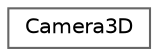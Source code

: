 digraph "Graphical Class Hierarchy"
{
 // LATEX_PDF_SIZE
  bgcolor="transparent";
  edge [fontname=Helvetica,fontsize=10,labelfontname=Helvetica,labelfontsize=10];
  node [fontname=Helvetica,fontsize=10,shape=box,height=0.2,width=0.4];
  rankdir="LR";
  Node0 [id="Node000000",label="Camera3D",height=0.2,width=0.4,color="grey40", fillcolor="white", style="filled",URL="$struct_camera3_d.html",tooltip=" "];
}
